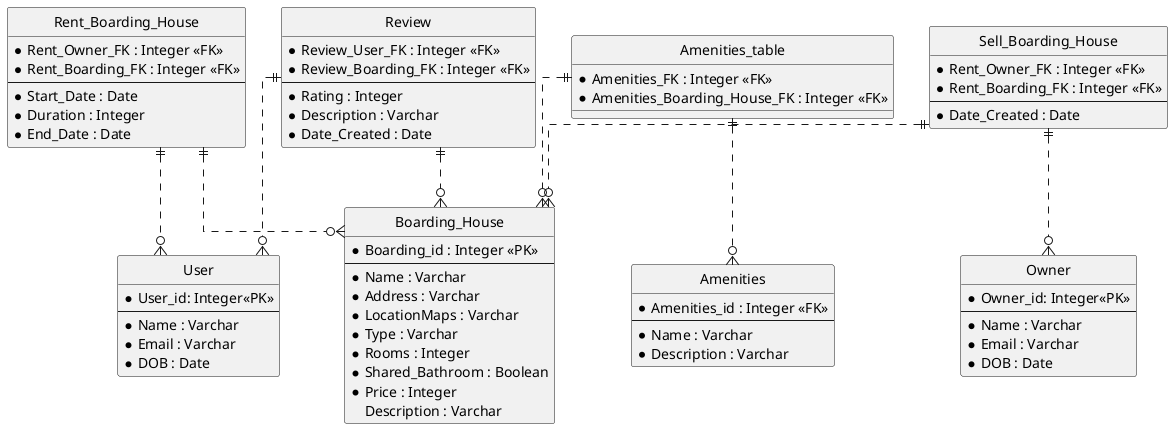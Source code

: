 @startuml
' hide the spot
hide circle

' avoid problems with angled crows feet
skinparam linetype ortho

entity "User" as us {
  *User_id: Integer<<PK>>
  --
  *Name : Varchar
  *Email : Varchar
  *DOB : Date
}

entity "Owner" as own {
  *Owner_id: Integer<<PK>>
  --
  *Name : Varchar
  *Email : Varchar
  *DOB : Date
}

entity "Boarding_House" as bh {
  *Boarding_id : Integer <<PK>>
  --
  *Name : Varchar
  *Address : Varchar
  *LocationMaps : Varchar
  *Type : Varchar
  *Rooms : Integer
  *Shared_Bathroom : Boolean
  *Price : Integer
  Description : Varchar
}

entity "Amenities" as amnt {
  *Amenities_id : Integer <<FK>>
  --
  *Name : Varchar
  *Description : Varchar
}

entity "Amenities_table" as amntbl {
  *Amenities_FK : Integer <<FK>>
  *Amenities_Boarding_House_FK : Integer <<FK>>
}

amntbl ||..o{ bh
amntbl ||..o{ amnt


entity "Rent_Boarding_House" as rbh {
  *Rent_Owner_FK : Integer <<FK>>
  *Rent_Boarding_FK : Integer <<FK>>
  --
  *Start_Date : Date
  *Duration : Integer
  *End_Date : Date
}

rbh ||..o{ us
rbh ||..o{ bh

entity "Sell_Boarding_House" as sbh {
  *Rent_Owner_FK : Integer <<FK>>
  *Rent_Boarding_FK : Integer <<FK>>
  --
  *Date_Created : Date
}

sbh ||..o{ own
sbh ||..o{ bh

entity "Review" as rvw {
  *Review_User_FK : Integer <<FK>>
  *Review_Boarding_FK : Integer <<FK>>
  --
  *Rating : Integer
  *Description : Varchar
  *Date_Created : Date
}

rvw ||..o{ us
rvw ||..o{ bh

@enduml


' https://plantuml.com/ie-diagram
' * Meaning
' optional attribute
'   **optional bold attribute
'   * mandatory bold attribute